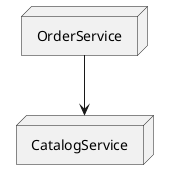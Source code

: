 ' OrderService
@startuml

node OrderService {
}

node CatalogService {
}

OrderService --> CatalogService
@enduml